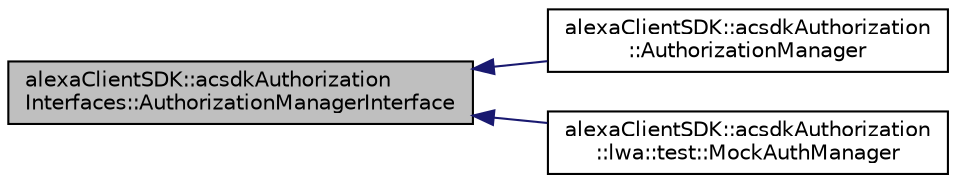 digraph "alexaClientSDK::acsdkAuthorizationInterfaces::AuthorizationManagerInterface"
{
 // LATEX_PDF_SIZE
  edge [fontname="Helvetica",fontsize="10",labelfontname="Helvetica",labelfontsize="10"];
  node [fontname="Helvetica",fontsize="10",shape=record];
  rankdir="LR";
  Node1 [label="alexaClientSDK::acsdkAuthorization\lInterfaces::AuthorizationManagerInterface",height=0.2,width=0.4,color="black", fillcolor="grey75", style="filled", fontcolor="black",tooltip=" "];
  Node1 -> Node2 [dir="back",color="midnightblue",fontsize="10",style="solid",fontname="Helvetica"];
  Node2 [label="alexaClientSDK::acsdkAuthorization\l::AuthorizationManager",height=0.2,width=0.4,color="black", fillcolor="white", style="filled",URL="$classalexa_client_s_d_k_1_1acsdk_authorization_1_1_authorization_manager.html",tooltip=" "];
  Node1 -> Node3 [dir="back",color="midnightblue",fontsize="10",style="solid",fontname="Helvetica"];
  Node3 [label="alexaClientSDK::acsdkAuthorization\l::lwa::test::MockAuthManager",height=0.2,width=0.4,color="black", fillcolor="white", style="filled",URL="$classalexa_client_s_d_k_1_1acsdk_authorization_1_1lwa_1_1test_1_1_mock_auth_manager.html",tooltip="A mock AuthorizationManager."];
}
